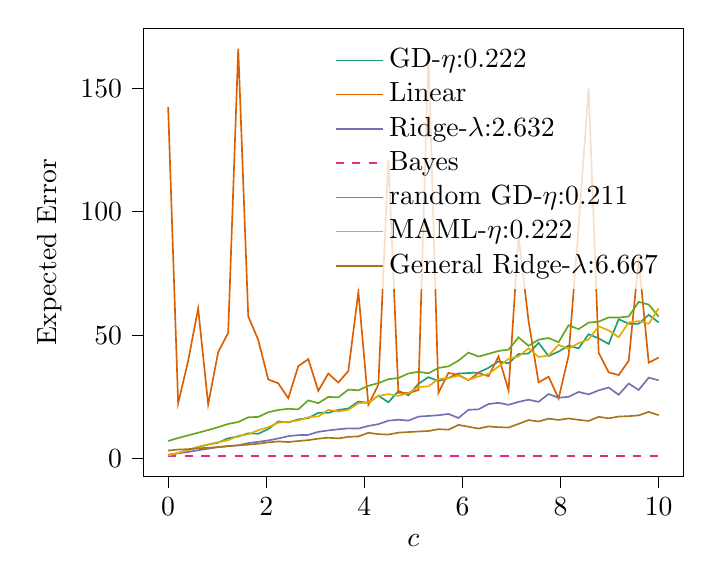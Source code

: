 % This file was created with tikzplotlib v0.10.1.
\begin{tikzpicture}

\definecolor{chocolate217952}{RGB}{217,95,2}
\definecolor{darkcyan27158119}{RGB}{27,158,119}
\definecolor{darkgoldenrod16611829}{RGB}{166,118,29}
\definecolor{darkgray176}{RGB}{176,176,176}
\definecolor{deeppink23141138}{RGB}{231,41,138}
\definecolor{lightslategray117112179}{RGB}{117,112,179}
\definecolor{olivedrab10216630}{RGB}{102,166,30}
\definecolor{orange2301712}{RGB}{230,171,2}

\begin{axis}[
legend cell align={left},
legend style={fill opacity=0.8, draw opacity=1, text opacity=1, draw=none},
tick align=outside,
tick pos=left,
x grid style={darkgray176},
xlabel={\(\displaystyle c\)},
xmin=-0.5, xmax=10.5,
xtick style={color=black},
y grid style={darkgray176},
ylabel={Expected Error},
ymin=-7.254, ymax=174.323,
ytick style={color=black}
]
\addplot [semithick, darkcyan27158119]
table {%
0 1.219
0.204 2.322
0.408 3.48
0.612 4.739
0.816 5.66
1.02 6.493
1.224 8.253
1.429 8.967
1.633 10.258
1.837 10.076
2.041 11.975
2.245 15.063
2.449 14.641
2.653 15.891
2.857 16.42
3.061 18.56
3.265 18.548
3.469 19.756
3.673 20.284
3.878 23.129
4.082 22.563
4.286 25.512
4.49 22.803
4.694 27.389
4.898 25.663
5.102 30.282
5.306 33.001
5.51 31.423
5.714 32.664
5.918 34.471
6.122 34.682
6.327 34.856
6.531 36.786
6.735 39.379
6.939 38.612
7.143 42.368
7.347 42.579
7.551 46.898
7.755 41.546
7.959 43.359
8.163 45.764
8.367 44.662
8.571 50.387
8.776 48.709
8.98 46.448
9.184 56.453
9.388 54.654
9.592 54.621
9.796 58.235
10 55.174
};
\addlegendentry{GD-$\eta$:0.222}
\addplot [semithick, chocolate217952]
table {%
0 142.449
0.204 22.423
0.408 39.607
0.612 60.809
0.816 21.946
1.02 43.129
1.224 50.954
1.429 166.069
1.633 57.635
1.837 48.075
2.041 32.081
2.245 30.515
2.449 24.459
2.653 37.427
2.857 40.31
3.061 27.44
3.265 34.481
3.469 30.829
3.673 35.462
3.878 67.561
4.082 21.796
4.286 29.993
4.49 121.173
4.694 26.702
4.898 26.565
5.102 27.739
5.306 164.198
5.51 26.629
5.714 34.731
5.918 33.929
6.122 31.743
6.327 34.72
6.531 33.383
6.735 41.38
6.939 27.633
7.143 90.122
7.347 55.68
7.551 30.885
7.755 33.185
7.959 24.374
8.163 41.756
8.367 94.027
8.571 150.038
8.776 42.878
8.98 34.934
9.184 33.855
9.388 39.599
9.592 80.567
9.796 38.853
10 40.957
};
\addlegendentry{Linear}
\addplot [semithick, lightslategray117112179]
table {%
0 1.575
0.204 2.15
0.408 2.713
0.612 3.401
0.816 4.014
1.02 4.668
1.224 5.107
1.429 5.374
1.633 6.303
1.837 6.811
2.041 7.371
2.245 8.162
2.449 9.111
2.653 9.528
2.857 9.609
3.061 10.857
3.265 11.433
3.469 11.878
3.673 12.265
3.878 12.172
4.082 13.252
4.286 13.968
4.49 15.367
4.694 15.767
4.898 15.396
5.102 17.016
5.306 17.291
5.51 17.587
5.714 18.093
5.918 16.468
6.122 19.773
6.327 19.972
6.531 22.119
6.735 22.603
6.939 21.796
7.143 22.985
7.347 23.866
7.551 23.0
7.755 26.162
7.959 24.652
8.163 25.04
8.367 27.015
8.571 26.012
8.776 27.655
8.98 28.792
9.184 25.877
9.388 30.407
9.592 27.809
9.796 32.794
10 31.716
};
\addlegendentry{Ridge-$\lambda$:2.632}
\addplot [semithick, deeppink23141138, dashed]
table {%
0 1.0
0.204 1.0
0.408 1.0
0.612 1.0
0.816 1.0
1.02 1.0
1.224 1.0
1.429 1.0
1.633 1.0
1.837 1.0
2.041 1.0
2.245 1.0
2.449 1.0
2.653 1.0
2.857 1.0
3.061 1.0
3.265 1.0
3.469 1.0
3.673 1.0
3.878 1.0
4.082 1.0
4.286 1.0
4.49 1.0
4.694 1.0
4.898 1.0
5.102 1.0
5.306 1.0
5.51 1.0
5.714 1.0
5.918 1.0
6.122 1.0
6.327 1.0
6.531 1.0
6.735 1.0
6.939 1.0
7.143 1.0
7.347 1.0
7.551 1.0
7.755 1.0
7.959 1.0
8.163 1.0
8.367 1.0
8.571 1.0
8.776 1.0
8.98 1.0
9.184 1.0
9.388 1.0
9.592 1.0
9.796 1.0
10 1.0
};
\addlegendentry{Bayes}
\addplot [semithick, olivedrab10216630]
table {%
0 7.147
0.204 8.345
0.408 9.426
0.612 10.492
0.816 11.573
1.02 12.755
1.224 14.055
1.429 14.834
1.633 16.736
1.837 16.907
2.041 18.801
2.245 19.689
2.449 20.193
2.653 19.941
2.857 23.602
3.061 22.452
3.265 25.015
3.469 24.802
3.673 27.959
3.878 27.67
4.082 29.509
4.286 30.575
4.49 32.172
4.694 32.658
4.898 34.481
5.102 35.185
5.306 34.544
5.51 36.733
5.714 37.374
5.918 39.689
6.122 42.946
6.327 41.336
6.531 42.456
6.735 43.606
6.939 44.15
7.143 49.132
7.347 45.68
7.551 48.186
7.755 48.86
7.959 47.163
8.163 54.022
8.367 52.439
8.571 55.11
8.776 55.489
8.98 57.193
9.184 57.132
9.388 57.574
9.592 63.508
9.796 62.396
10 57.5
};
\addlegendentry{random GD-$\eta$:0.211}
\addplot [semithick, orange2301712]
table {%
0 1.225
0.204 2.318
0.408 3.43
0.612 4.72
0.816 5.749
1.02 6.684
1.224 7.451
1.429 9.261
1.633 9.855
1.837 11.522
2.041 12.756
2.245 14.539
2.449 14.921
2.653 15.435
2.857 16.771
3.061 17.09
3.265 19.754
3.469 19.126
3.673 19.754
3.878 22.445
4.082 22.789
4.286 25.429
4.49 26.096
4.694 25.423
4.898 26.545
5.102 29.001
5.306 29.283
5.51 32.167
5.714 32.651
5.918 33.594
6.122 31.895
6.327 33.302
6.531 34.344
6.735 37.296
6.939 40.374
7.143 41.431
7.347 44.704
7.551 41.192
7.755 41.761
7.959 46.085
8.163 44.479
8.367 46.777
8.571 48.292
8.776 53.574
8.98 51.947
9.184 49.16
9.388 55.125
9.592 55.715
9.796 54.628
10 60.871
};
\addlegendentry{MAML-$\eta$:0.222}
\addplot [semithick, darkgoldenrod16611829]
table {%
0 3.262
0.204 3.669
0.408 3.83
0.612 4.192
0.816 4.363
1.02 4.709
1.224 4.993
1.429 5.391
1.633 5.668
1.837 6.034
2.041 6.571
2.245 6.958
2.449 6.728
2.653 7.135
2.857 7.495
3.061 8.088
3.265 8.491
3.469 8.183
3.673 8.838
3.878 8.985
4.082 10.471
4.286 9.911
4.49 9.733
4.694 10.532
4.898 10.762
5.102 10.99
5.306 11.179
5.51 11.919
5.714 11.728
5.918 13.659
6.122 12.916
6.327 12.176
6.531 13.066
6.735 12.723
6.939 12.608
7.143 14.067
7.347 15.63
7.551 15.058
7.755 16.192
7.959 15.685
8.163 16.259
8.367 15.717
8.571 15.265
8.776 16.929
8.98 16.319
9.184 17.056
9.388 17.197
9.592 17.526
9.796 18.913
10 17.598
};
\addlegendentry{General Ridge-$\lambda$:6.667}
\end{axis}

\end{tikzpicture}
